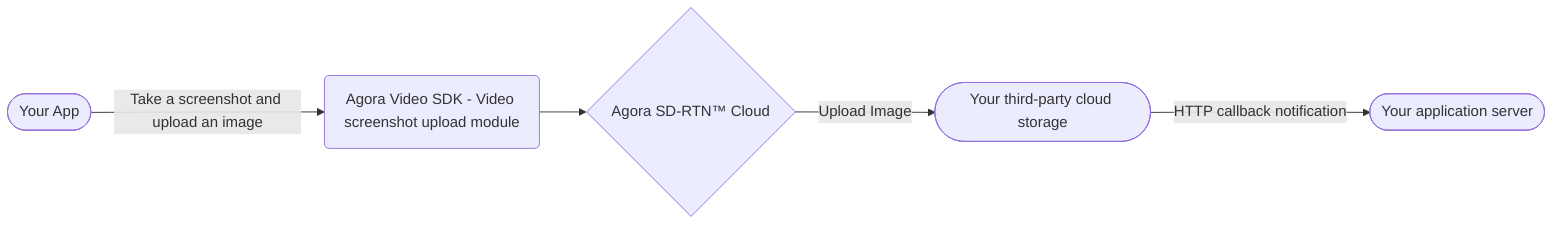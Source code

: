 flowchart LR
    A([Your App]) -->|Take a screenshot and upload an image| B(Agora Video SDK - Video screenshot upload module)
    B --> C{Agora SD-RTN™ Cloud}
    C -->|Upload Image| D([Your third-party cloud storage])
    D -->|HTTP callback notification| E([Your application server])
